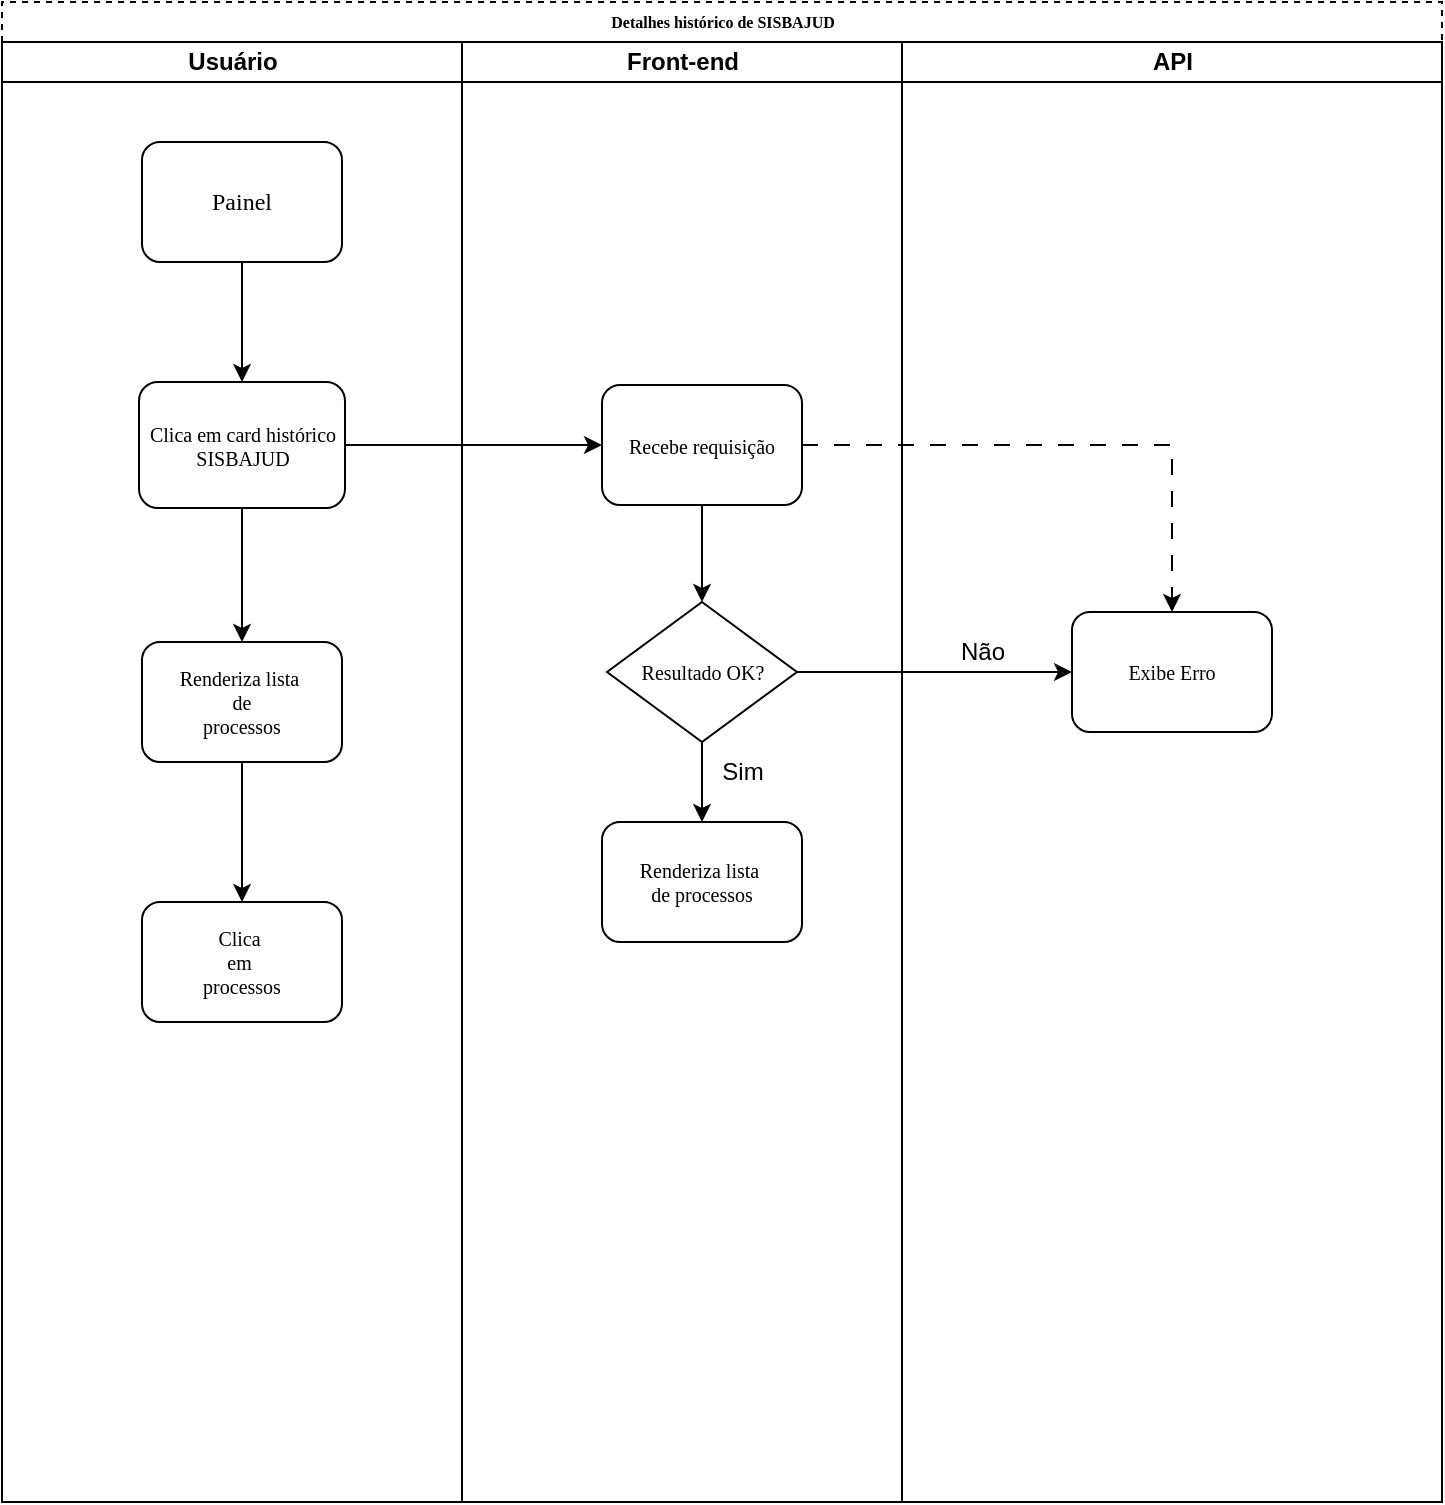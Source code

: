 <mxfile version="27.2.0">
  <diagram name="Page-1" id="74e2e168-ea6b-b213-b513-2b3c1d86103e">
    <mxGraphModel dx="1418" dy="764" grid="1" gridSize="10" guides="1" tooltips="1" connect="1" arrows="1" fold="1" page="1" pageScale="1" pageWidth="1100" pageHeight="850" background="none" math="0" shadow="0">
      <root>
        <mxCell id="0" />
        <mxCell id="1" parent="0" />
        <mxCell id="77e6c97f196da883-1" value="Detalhes histórico de SISBAJUD" style="swimlane;html=1;childLayout=stackLayout;startSize=20;rounded=0;shadow=0;labelBackgroundColor=none;strokeWidth=1;fontFamily=Verdana;fontSize=8;align=center;dashed=1;" parent="1" vertex="1">
          <mxGeometry x="70" y="30" width="720" height="750" as="geometry" />
        </mxCell>
        <mxCell id="77e6c97f196da883-2" value="Usuário" style="swimlane;html=1;startSize=20;" parent="77e6c97f196da883-1" vertex="1">
          <mxGeometry y="20" width="230" height="730" as="geometry" />
        </mxCell>
        <mxCell id="t39PCrCJGOGveVSVERaQ-16" value="" style="edgeStyle=orthogonalEdgeStyle;rounded=0;orthogonalLoop=1;jettySize=auto;html=1;" edge="1" parent="77e6c97f196da883-2" source="77e6c97f196da883-8" target="77e6c97f196da883-9">
          <mxGeometry relative="1" as="geometry" />
        </mxCell>
        <mxCell id="77e6c97f196da883-8" value="&lt;font style=&quot;font-size: 12px;&quot;&gt;Painel&lt;/font&gt;" style="rounded=1;whiteSpace=wrap;html=1;shadow=0;labelBackgroundColor=none;strokeWidth=1;fontFamily=Verdana;fontSize=8;align=center;" parent="77e6c97f196da883-2" vertex="1">
          <mxGeometry x="70" y="50" width="100" height="60" as="geometry" />
        </mxCell>
        <mxCell id="t39PCrCJGOGveVSVERaQ-18" value="" style="edgeStyle=orthogonalEdgeStyle;rounded=0;orthogonalLoop=1;jettySize=auto;html=1;" edge="1" parent="77e6c97f196da883-2" source="77e6c97f196da883-9" target="77e6c97f196da883-10">
          <mxGeometry relative="1" as="geometry" />
        </mxCell>
        <mxCell id="77e6c97f196da883-9" value="&lt;font style=&quot;font-size: 10px;&quot;&gt;Clica em card histórico SISBAJUD&lt;/font&gt;" style="rounded=1;whiteSpace=wrap;html=1;shadow=0;labelBackgroundColor=none;strokeWidth=1;fontFamily=Verdana;fontSize=8;align=center;" parent="77e6c97f196da883-2" vertex="1">
          <mxGeometry x="68.5" y="170" width="103" height="63" as="geometry" />
        </mxCell>
        <mxCell id="t39PCrCJGOGveVSVERaQ-19" value="" style="edgeStyle=orthogonalEdgeStyle;rounded=0;orthogonalLoop=1;jettySize=auto;html=1;" edge="1" parent="77e6c97f196da883-2" source="77e6c97f196da883-10" target="t39PCrCJGOGveVSVERaQ-17">
          <mxGeometry relative="1" as="geometry" />
        </mxCell>
        <mxCell id="77e6c97f196da883-10" value="&lt;font style=&quot;font-size: 10px;&quot;&gt;Renderiza lista&amp;nbsp;&lt;/font&gt;&lt;div&gt;&lt;font style=&quot;font-size: 10px;&quot;&gt;de&lt;/font&gt;&lt;/div&gt;&lt;div&gt;&lt;font style=&quot;font-size: 10px;&quot;&gt;processos&lt;/font&gt;&lt;/div&gt;" style="rounded=1;whiteSpace=wrap;html=1;shadow=0;labelBackgroundColor=none;strokeWidth=1;fontFamily=Verdana;fontSize=8;align=center;" parent="77e6c97f196da883-2" vertex="1">
          <mxGeometry x="70" y="300" width="100" height="60" as="geometry" />
        </mxCell>
        <mxCell id="t39PCrCJGOGveVSVERaQ-17" value="&lt;font style=&quot;font-size: 10px;&quot;&gt;Clica&amp;nbsp;&lt;/font&gt;&lt;div&gt;&lt;font style=&quot;font-size: 10px;&quot;&gt;em&amp;nbsp;&lt;/font&gt;&lt;div&gt;&lt;font style=&quot;font-size: 10px;&quot;&gt;processos&lt;/font&gt;&lt;/div&gt;&lt;/div&gt;" style="rounded=1;whiteSpace=wrap;html=1;shadow=0;labelBackgroundColor=none;strokeWidth=1;fontFamily=Verdana;fontSize=8;align=center;" vertex="1" parent="77e6c97f196da883-2">
          <mxGeometry x="70" y="430" width="100" height="60" as="geometry" />
        </mxCell>
        <mxCell id="77e6c97f196da883-3" value="Front-end" style="swimlane;html=1;startSize=20;" parent="77e6c97f196da883-1" vertex="1">
          <mxGeometry x="230" y="20" width="220" height="730" as="geometry" />
        </mxCell>
        <mxCell id="t39PCrCJGOGveVSVERaQ-21" value="" style="edgeStyle=orthogonalEdgeStyle;rounded=0;orthogonalLoop=1;jettySize=auto;html=1;" edge="1" parent="77e6c97f196da883-3" source="77e6c97f196da883-11" target="t39PCrCJGOGveVSVERaQ-20">
          <mxGeometry relative="1" as="geometry" />
        </mxCell>
        <mxCell id="77e6c97f196da883-11" value="&lt;font style=&quot;font-size: 10px;&quot;&gt;Recebe requisição&lt;/font&gt;" style="rounded=1;whiteSpace=wrap;html=1;shadow=0;labelBackgroundColor=none;strokeWidth=1;fontFamily=Verdana;fontSize=8;align=center;" parent="77e6c97f196da883-3" vertex="1">
          <mxGeometry x="70" y="171.5" width="100" height="60" as="geometry" />
        </mxCell>
        <mxCell id="t39PCrCJGOGveVSVERaQ-27" value="" style="edgeStyle=orthogonalEdgeStyle;rounded=0;orthogonalLoop=1;jettySize=auto;html=1;" edge="1" parent="77e6c97f196da883-3" source="t39PCrCJGOGveVSVERaQ-20" target="77e6c97f196da883-14">
          <mxGeometry relative="1" as="geometry" />
        </mxCell>
        <mxCell id="t39PCrCJGOGveVSVERaQ-20" value="&lt;font style=&quot;font-size: 10px;&quot;&gt;Resultado OK?&lt;/font&gt;" style="rhombus;whiteSpace=wrap;html=1;rounded=0;shadow=0;labelBackgroundColor=none;strokeWidth=1;fontFamily=Verdana;fontSize=8;align=center;" vertex="1" parent="77e6c97f196da883-3">
          <mxGeometry x="72.5" y="280" width="95" height="70" as="geometry" />
        </mxCell>
        <mxCell id="77e6c97f196da883-14" value="&lt;font style=&quot;font-size: 10px;&quot;&gt;Renderiza lista&amp;nbsp;&lt;/font&gt;&lt;div&gt;&lt;font style=&quot;font-size: 10px;&quot;&gt;de processos&lt;/font&gt;&lt;/div&gt;" style="rounded=1;whiteSpace=wrap;html=1;shadow=0;labelBackgroundColor=none;strokeWidth=1;fontFamily=Verdana;fontSize=8;align=center;" parent="77e6c97f196da883-3" vertex="1">
          <mxGeometry x="70" y="390" width="100" height="60" as="geometry" />
        </mxCell>
        <mxCell id="t39PCrCJGOGveVSVERaQ-28" value="Sim" style="text;html=1;align=center;verticalAlign=middle;resizable=0;points=[];autosize=1;strokeColor=none;fillColor=none;" vertex="1" parent="77e6c97f196da883-3">
          <mxGeometry x="120" y="350" width="40" height="30" as="geometry" />
        </mxCell>
        <mxCell id="t39PCrCJGOGveVSVERaQ-5" style="edgeStyle=orthogonalEdgeStyle;rounded=0;orthogonalLoop=1;jettySize=auto;html=1;entryX=0;entryY=0.5;entryDx=0;entryDy=0;" edge="1" parent="77e6c97f196da883-1" source="77e6c97f196da883-9" target="77e6c97f196da883-11">
          <mxGeometry relative="1" as="geometry" />
        </mxCell>
        <mxCell id="77e6c97f196da883-4" value="API" style="swimlane;html=1;startSize=20;" parent="77e6c97f196da883-1" vertex="1">
          <mxGeometry x="450" y="20" width="270" height="730" as="geometry" />
        </mxCell>
        <mxCell id="77e6c97f196da883-12" value="&lt;font style=&quot;font-size: 10px;&quot;&gt;Exibe Erro&lt;/font&gt;" style="rounded=1;whiteSpace=wrap;html=1;shadow=0;labelBackgroundColor=none;strokeWidth=1;fontFamily=Verdana;fontSize=8;align=center;" parent="77e6c97f196da883-4" vertex="1">
          <mxGeometry x="85" y="285" width="100" height="60" as="geometry" />
        </mxCell>
        <mxCell id="t39PCrCJGOGveVSVERaQ-26" value="Não" style="text;html=1;align=center;verticalAlign=middle;resizable=0;points=[];autosize=1;strokeColor=none;fillColor=none;" vertex="1" parent="77e6c97f196da883-4">
          <mxGeometry x="15" y="290" width="50" height="30" as="geometry" />
        </mxCell>
        <mxCell id="t39PCrCJGOGveVSVERaQ-24" value="" style="edgeStyle=orthogonalEdgeStyle;rounded=0;orthogonalLoop=1;jettySize=auto;html=1;dashed=1;dashPattern=8 8;" edge="1" parent="77e6c97f196da883-1" source="77e6c97f196da883-11" target="77e6c97f196da883-12">
          <mxGeometry relative="1" as="geometry" />
        </mxCell>
        <mxCell id="t39PCrCJGOGveVSVERaQ-25" style="edgeStyle=orthogonalEdgeStyle;rounded=0;orthogonalLoop=1;jettySize=auto;html=1;entryX=0;entryY=0.5;entryDx=0;entryDy=0;" edge="1" parent="77e6c97f196da883-1" source="t39PCrCJGOGveVSVERaQ-20" target="77e6c97f196da883-12">
          <mxGeometry relative="1" as="geometry" />
        </mxCell>
      </root>
    </mxGraphModel>
  </diagram>
</mxfile>

